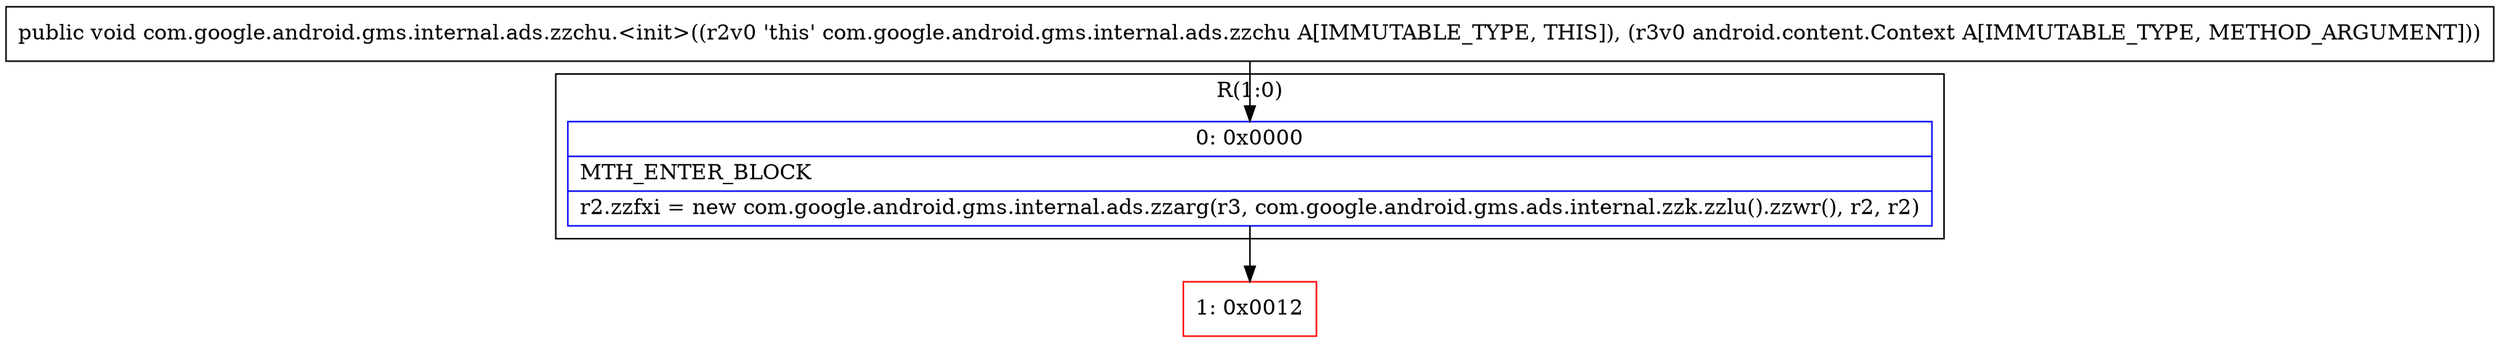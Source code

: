 digraph "CFG forcom.google.android.gms.internal.ads.zzchu.\<init\>(Landroid\/content\/Context;)V" {
subgraph cluster_Region_1011001152 {
label = "R(1:0)";
node [shape=record,color=blue];
Node_0 [shape=record,label="{0\:\ 0x0000|MTH_ENTER_BLOCK\l|r2.zzfxi = new com.google.android.gms.internal.ads.zzarg(r3, com.google.android.gms.ads.internal.zzk.zzlu().zzwr(), r2, r2)\l}"];
}
Node_1 [shape=record,color=red,label="{1\:\ 0x0012}"];
MethodNode[shape=record,label="{public void com.google.android.gms.internal.ads.zzchu.\<init\>((r2v0 'this' com.google.android.gms.internal.ads.zzchu A[IMMUTABLE_TYPE, THIS]), (r3v0 android.content.Context A[IMMUTABLE_TYPE, METHOD_ARGUMENT])) }"];
MethodNode -> Node_0;
Node_0 -> Node_1;
}

